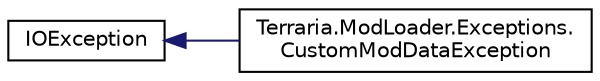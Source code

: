 digraph "Graphical Class Hierarchy"
{
 // LATEX_PDF_SIZE
  edge [fontname="Helvetica",fontsize="10",labelfontname="Helvetica",labelfontsize="10"];
  node [fontname="Helvetica",fontsize="10",shape=record];
  rankdir="LR";
  Node0 [label="IOException",height=0.2,width=0.4,color="black", fillcolor="white", style="filled",URL="$class_i_o_exception.html",tooltip=" "];
  Node0 -> Node1 [dir="back",color="midnightblue",fontsize="10",style="solid",fontname="Helvetica"];
  Node1 [label="Terraria.ModLoader.Exceptions.\lCustomModDataException",height=0.2,width=0.4,color="black", fillcolor="white", style="filled",URL="$class_terraria_1_1_mod_loader_1_1_exceptions_1_1_custom_mod_data_exception.html",tooltip=" "];
}
